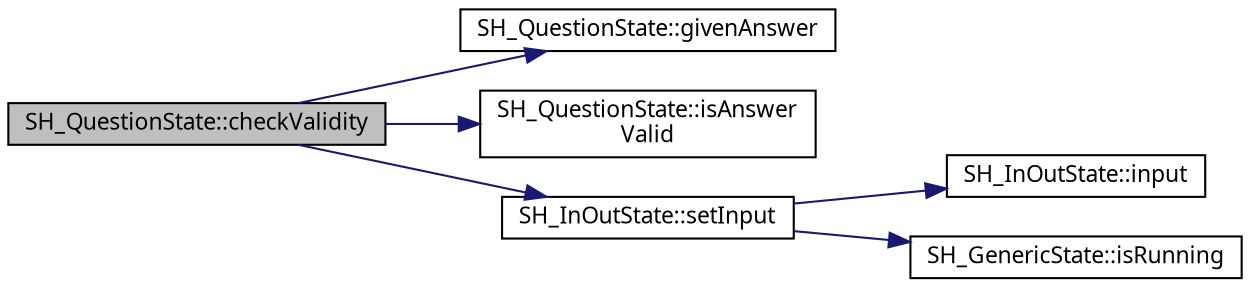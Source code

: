 digraph "SH_QuestionState::checkValidity"
{
 // INTERACTIVE_SVG=YES
  bgcolor="transparent";
  edge [fontname="Verdana",fontsize="11",labelfontname="Verdana",labelfontsize="11"];
  node [fontname="Verdana",fontsize="11",shape=record];
  rankdir="LR";
  Node1 [label="SH_QuestionState::checkValidity",height=0.2,width=0.4,color="black", fillcolor="grey75", style="filled" fontcolor="black"];
  Node1 -> Node2 [color="midnightblue",fontsize="11",style="solid"];
  Node2 [label="SH_QuestionState::givenAnswer",height=0.2,width=0.4,color="black",URL="$classSH__QuestionState.html#a29cdea8bc55e39e3ed02d24743c30f8c"];
  Node1 -> Node3 [color="midnightblue",fontsize="11",style="solid"];
  Node3 [label="SH_QuestionState::isAnswer\lValid",height=0.2,width=0.4,color="black",URL="$classSH__QuestionState.html#a8780740599e2e183560a670ff9874708"];
  Node1 -> Node4 [color="midnightblue",fontsize="11",style="solid"];
  Node4 [label="SH_InOutState::setInput",height=0.2,width=0.4,color="black",URL="$classSH__InOutState.html#aaec9c2b5ef7c406bff7469461352d47c"];
  Node4 -> Node5 [color="midnightblue",fontsize="11",style="solid"];
  Node5 [label="SH_InOutState::input",height=0.2,width=0.4,color="black",URL="$classSH__InOutState.html#a8e1b78069343122df7713624a1a5a100"];
  Node4 -> Node6 [color="midnightblue",fontsize="11",style="solid"];
  Node6 [label="SH_GenericState::isRunning",height=0.2,width=0.4,color="black",URL="$classSH__GenericState.html#a5f731810dad0cacd28828ccbf1539e4e"];
}
